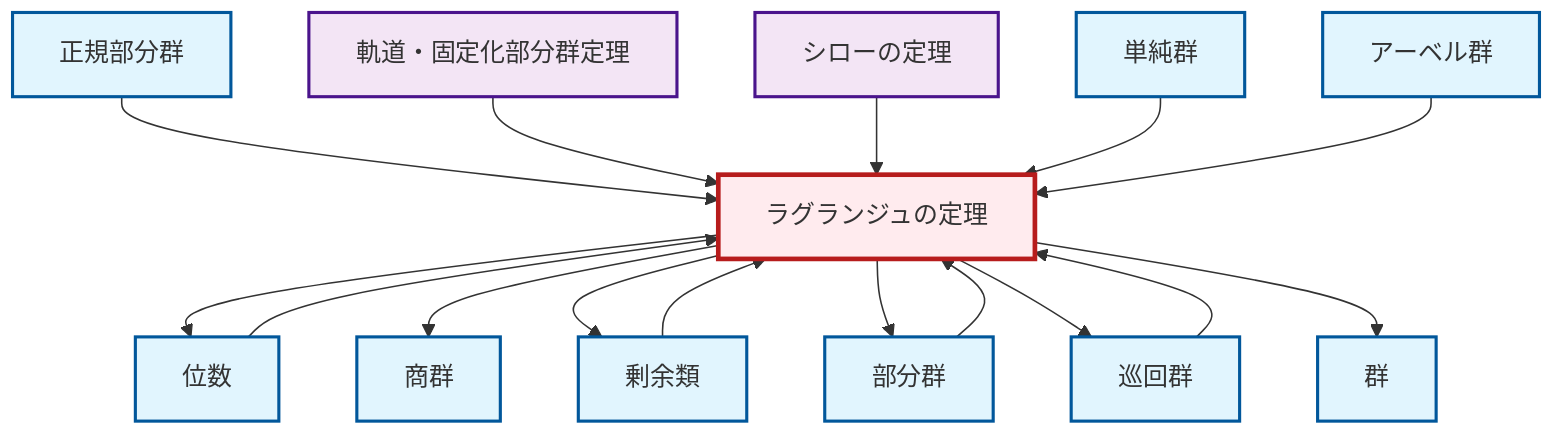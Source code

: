 graph TD
    classDef definition fill:#e1f5fe,stroke:#01579b,stroke-width:2px
    classDef theorem fill:#f3e5f5,stroke:#4a148c,stroke-width:2px
    classDef axiom fill:#fff3e0,stroke:#e65100,stroke-width:2px
    classDef example fill:#e8f5e9,stroke:#1b5e20,stroke-width:2px
    classDef current fill:#ffebee,stroke:#b71c1c,stroke-width:3px
    def-quotient-group["商群"]:::definition
    thm-orbit-stabilizer["軌道・固定化部分群定理"]:::theorem
    thm-sylow["シローの定理"]:::theorem
    def-simple-group["単純群"]:::definition
    thm-lagrange["ラグランジュの定理"]:::theorem
    def-group["群"]:::definition
    def-normal-subgroup["正規部分群"]:::definition
    def-order["位数"]:::definition
    def-coset["剰余類"]:::definition
    def-abelian-group["アーベル群"]:::definition
    def-cyclic-group["巡回群"]:::definition
    def-subgroup["部分群"]:::definition
    thm-lagrange --> def-order
    def-order --> thm-lagrange
    def-normal-subgroup --> thm-lagrange
    def-cyclic-group --> thm-lagrange
    thm-lagrange --> def-quotient-group
    thm-orbit-stabilizer --> thm-lagrange
    thm-lagrange --> def-coset
    thm-lagrange --> def-subgroup
    def-coset --> thm-lagrange
    thm-sylow --> thm-lagrange
    def-subgroup --> thm-lagrange
    def-simple-group --> thm-lagrange
    thm-lagrange --> def-cyclic-group
    def-abelian-group --> thm-lagrange
    thm-lagrange --> def-group
    class thm-lagrange current